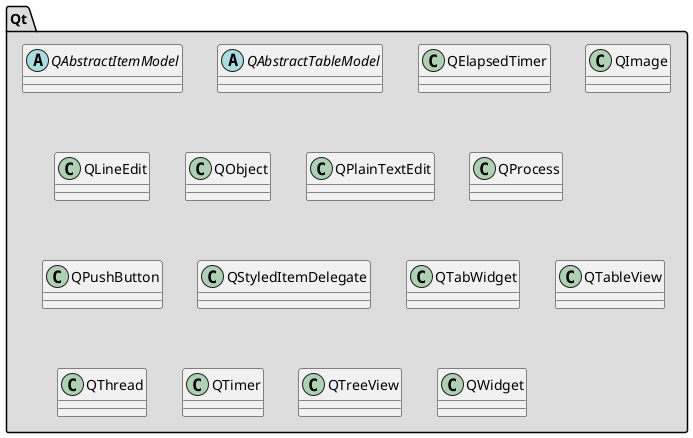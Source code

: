 
@startuml

skinparam wrapWidth 600
package "Qt" #DDDDDD
{

abstract class "QAbstractItemModel"
{
}

abstract class "QAbstractTableModel"
{
}

class "QElapsedTimer"
{
}

class "QImage"
{
}

class "QLineEdit"
{
}

class "QObject"
{
}

class "QPlainTextEdit"
{
}

class "QProcess"
{
}

class "QPushButton"
{
}

class "QStyledItemDelegate"
{
}

class "QTabWidget"
{
}

class "QTableView"
{
}

class "QThread"
{
}

class "QTimer"
{
}

class "QTreeView"
{
}

class "QWidget"
{
}

}

@enduml